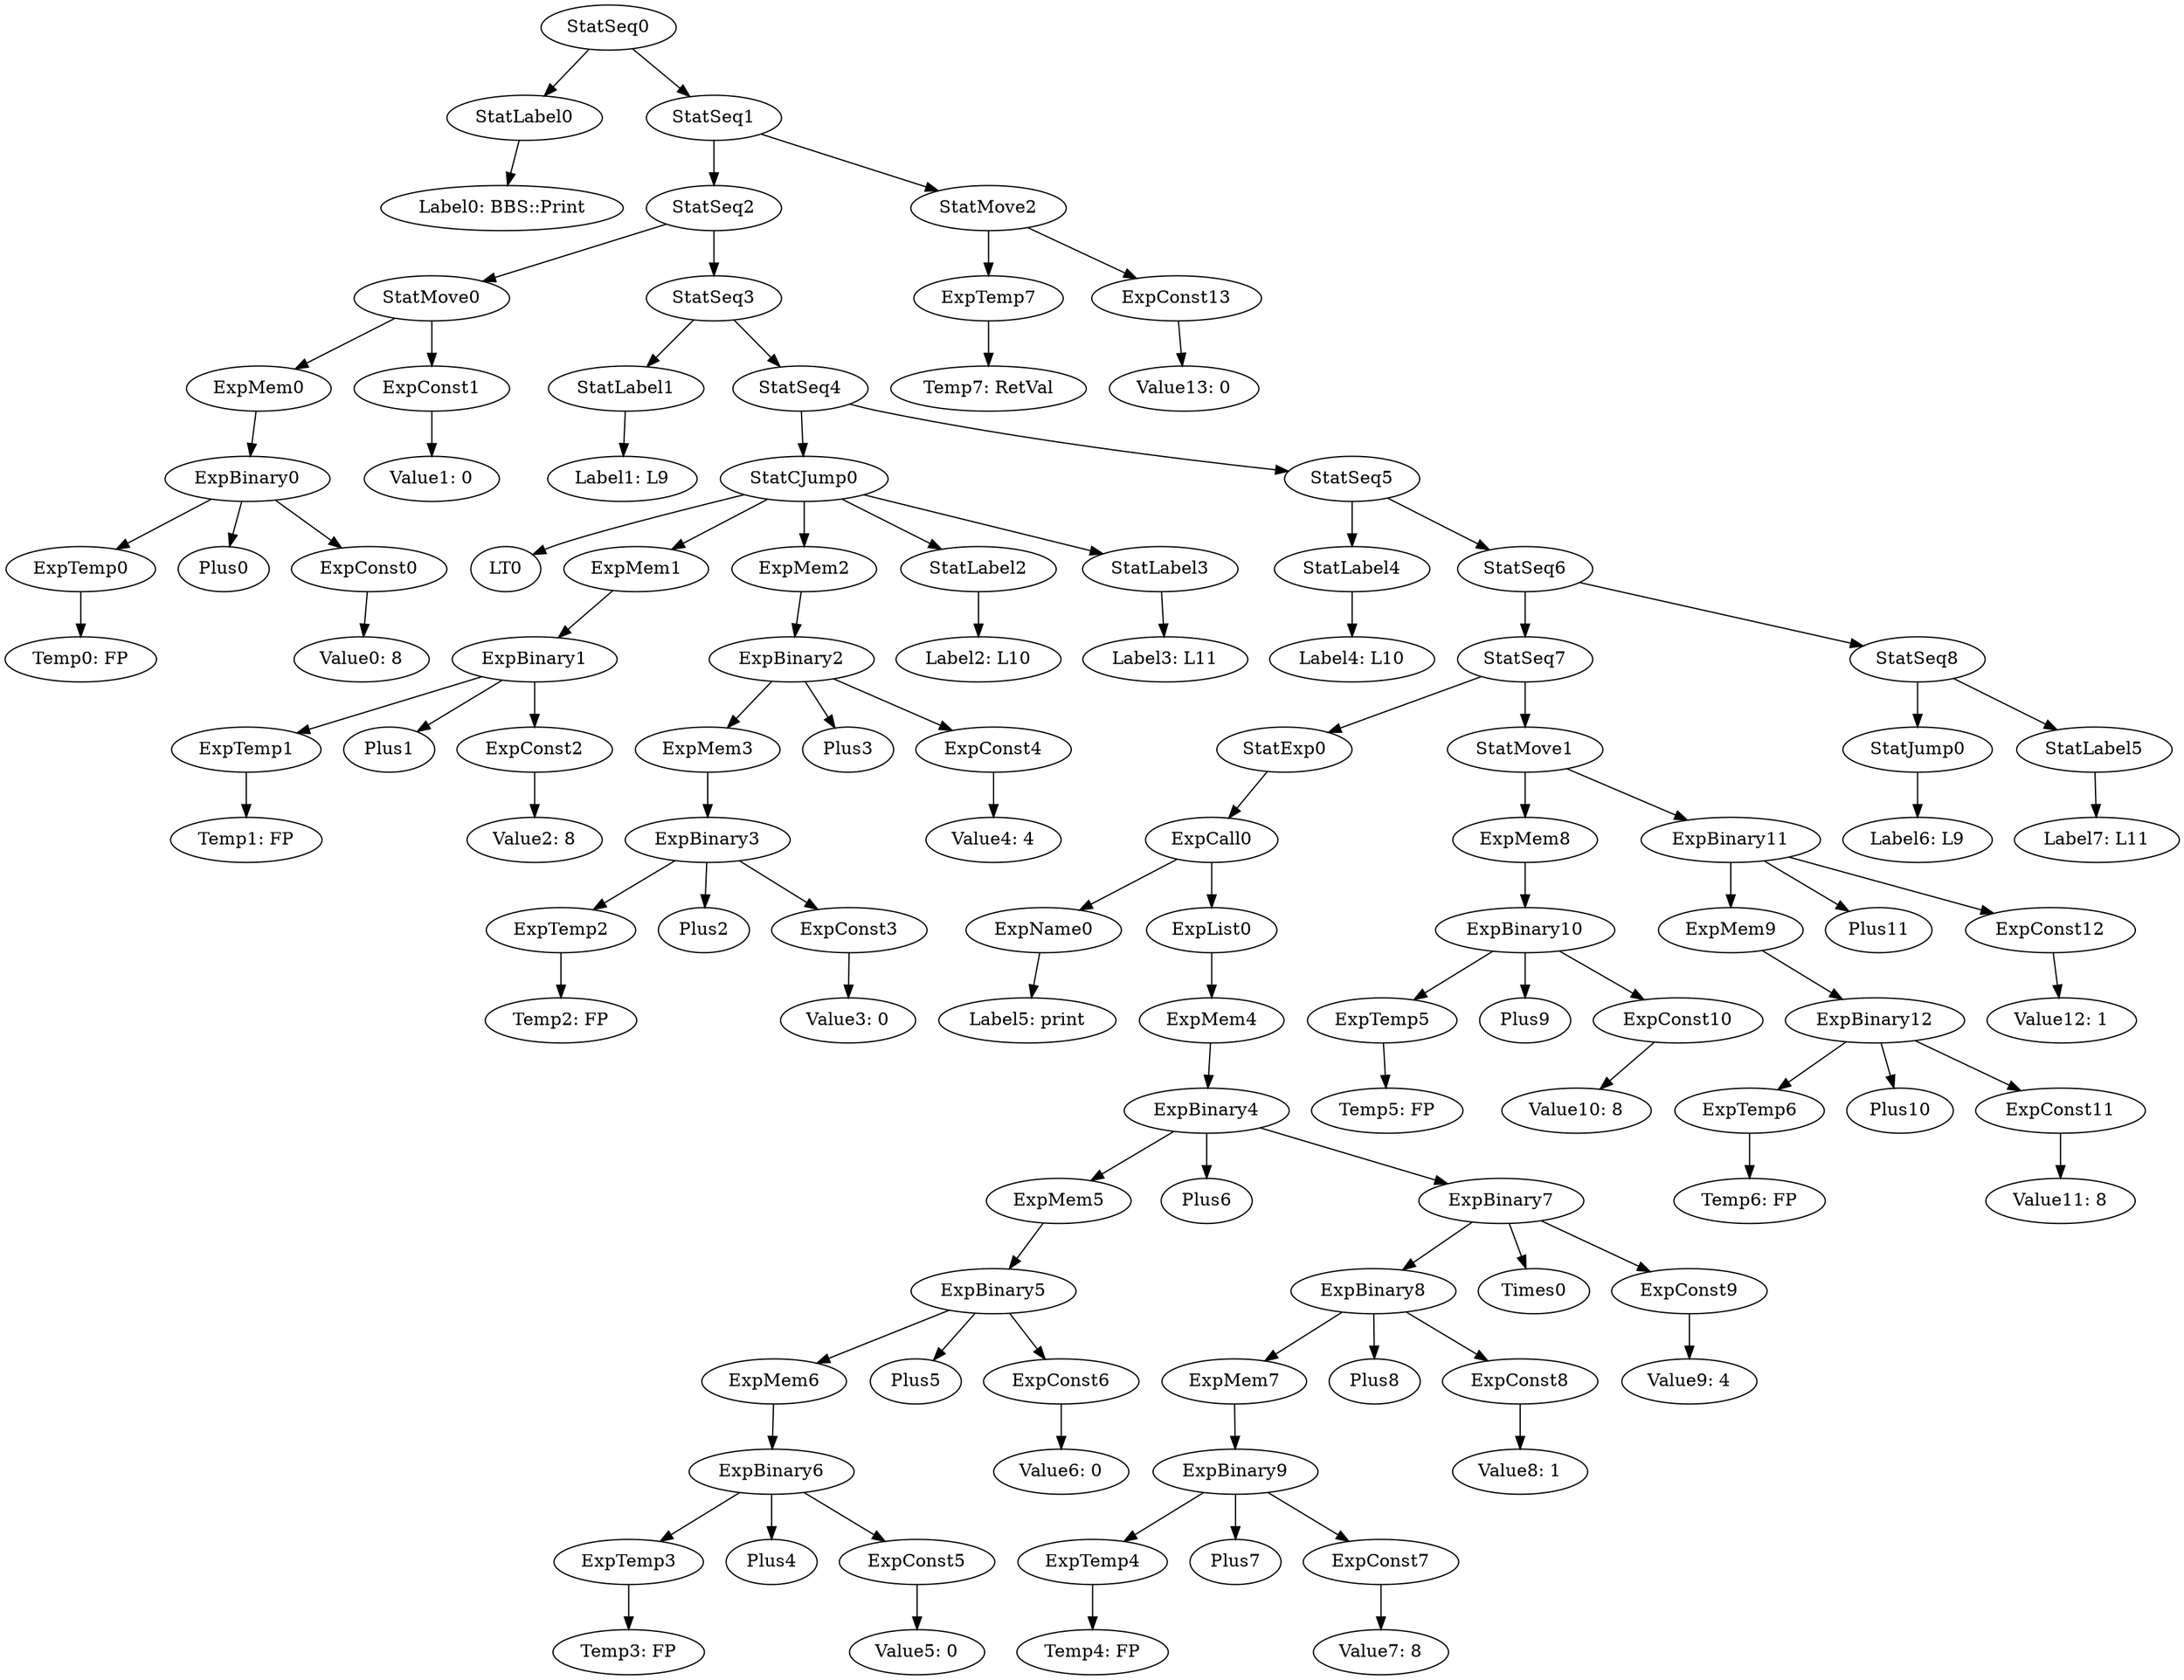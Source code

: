 digraph {
	ordering = out;
	ExpConst13 -> "Value13: 0";
	StatMove2 -> ExpTemp7;
	StatMove2 -> ExpConst13;
	StatJump0 -> "Label6: L9";
	StatSeq6 -> StatSeq7;
	StatSeq6 -> StatSeq8;
	ExpConst11 -> "Value11: 8";
	ExpTemp6 -> "Temp6: FP";
	StatMove1 -> ExpMem8;
	StatMove1 -> ExpBinary11;
	StatSeq1 -> StatSeq2;
	StatSeq1 -> StatMove2;
	ExpMem8 -> ExpBinary10;
	ExpConst10 -> "Value10: 8";
	ExpBinary10 -> ExpTemp5;
	ExpBinary10 -> Plus9;
	ExpBinary10 -> ExpConst10;
	StatLabel5 -> "Label7: L11";
	ExpTemp5 -> "Temp5: FP";
	ExpBinary12 -> ExpTemp6;
	ExpBinary12 -> Plus10;
	ExpBinary12 -> ExpConst11;
	StatSeq7 -> StatExp0;
	StatSeq7 -> StatMove1;
	ExpMem4 -> ExpBinary4;
	ExpTemp2 -> "Temp2: FP";
	ExpConst3 -> "Value3: 0";
	ExpConst7 -> "Value7: 8";
	ExpTemp1 -> "Temp1: FP";
	StatExp0 -> ExpCall0;
	StatSeq0 -> StatLabel0;
	StatSeq0 -> StatSeq1;
	ExpConst12 -> "Value12: 1";
	ExpBinary7 -> ExpBinary8;
	ExpBinary7 -> Times0;
	ExpBinary7 -> ExpConst9;
	ExpList0 -> ExpMem4;
	StatCJump0 -> LT0;
	StatCJump0 -> ExpMem1;
	StatCJump0 -> ExpMem2;
	StatCJump0 -> StatLabel2;
	StatCJump0 -> StatLabel3;
	ExpBinary0 -> ExpTemp0;
	ExpBinary0 -> Plus0;
	ExpBinary0 -> ExpConst0;
	StatMove0 -> ExpMem0;
	StatMove0 -> ExpConst1;
	ExpConst2 -> "Value2: 8";
	ExpBinary3 -> ExpTemp2;
	ExpBinary3 -> Plus2;
	ExpBinary3 -> ExpConst3;
	ExpConst5 -> "Value5: 0";
	ExpTemp7 -> "Temp7: RetVal";
	ExpTemp0 -> "Temp0: FP";
	StatSeq5 -> StatLabel4;
	StatSeq5 -> StatSeq6;
	StatLabel4 -> "Label4: L10";
	StatSeq3 -> StatLabel1;
	StatSeq3 -> StatSeq4;
	ExpMem7 -> ExpBinary9;
	ExpBinary2 -> ExpMem3;
	ExpBinary2 -> Plus3;
	ExpBinary2 -> ExpConst4;
	ExpMem5 -> ExpBinary5;
	StatLabel0 -> "Label0: BBS::Print";
	StatLabel2 -> "Label2: L10";
	ExpMem3 -> ExpBinary3;
	ExpBinary1 -> ExpTemp1;
	ExpBinary1 -> Plus1;
	ExpBinary1 -> ExpConst2;
	ExpMem0 -> ExpBinary0;
	ExpBinary6 -> ExpTemp3;
	ExpBinary6 -> Plus4;
	ExpBinary6 -> ExpConst5;
	StatSeq2 -> StatMove0;
	StatSeq2 -> StatSeq3;
	ExpMem9 -> ExpBinary12;
	ExpMem1 -> ExpBinary1;
	ExpConst6 -> "Value6: 0";
	ExpConst1 -> "Value1: 0";
	StatLabel1 -> "Label1: L9";
	ExpMem2 -> ExpBinary2;
	StatSeq4 -> StatCJump0;
	StatSeq4 -> StatSeq5;
	ExpCall0 -> ExpName0;
	ExpCall0 -> ExpList0;
	ExpBinary8 -> ExpMem7;
	ExpBinary8 -> Plus8;
	ExpBinary8 -> ExpConst8;
	ExpName0 -> "Label5: print";
	StatSeq8 -> StatJump0;
	StatSeq8 -> StatLabel5;
	ExpTemp3 -> "Temp3: FP";
	ExpMem6 -> ExpBinary6;
	ExpConst0 -> "Value0: 8";
	ExpBinary4 -> ExpMem5;
	ExpBinary4 -> Plus6;
	ExpBinary4 -> ExpBinary7;
	ExpTemp4 -> "Temp4: FP";
	ExpBinary9 -> ExpTemp4;
	ExpBinary9 -> Plus7;
	ExpBinary9 -> ExpConst7;
	ExpConst4 -> "Value4: 4";
	StatLabel3 -> "Label3: L11";
	ExpConst8 -> "Value8: 1";
	ExpBinary11 -> ExpMem9;
	ExpBinary11 -> Plus11;
	ExpBinary11 -> ExpConst12;
	ExpBinary5 -> ExpMem6;
	ExpBinary5 -> Plus5;
	ExpBinary5 -> ExpConst6;
	ExpConst9 -> "Value9: 4";
}

